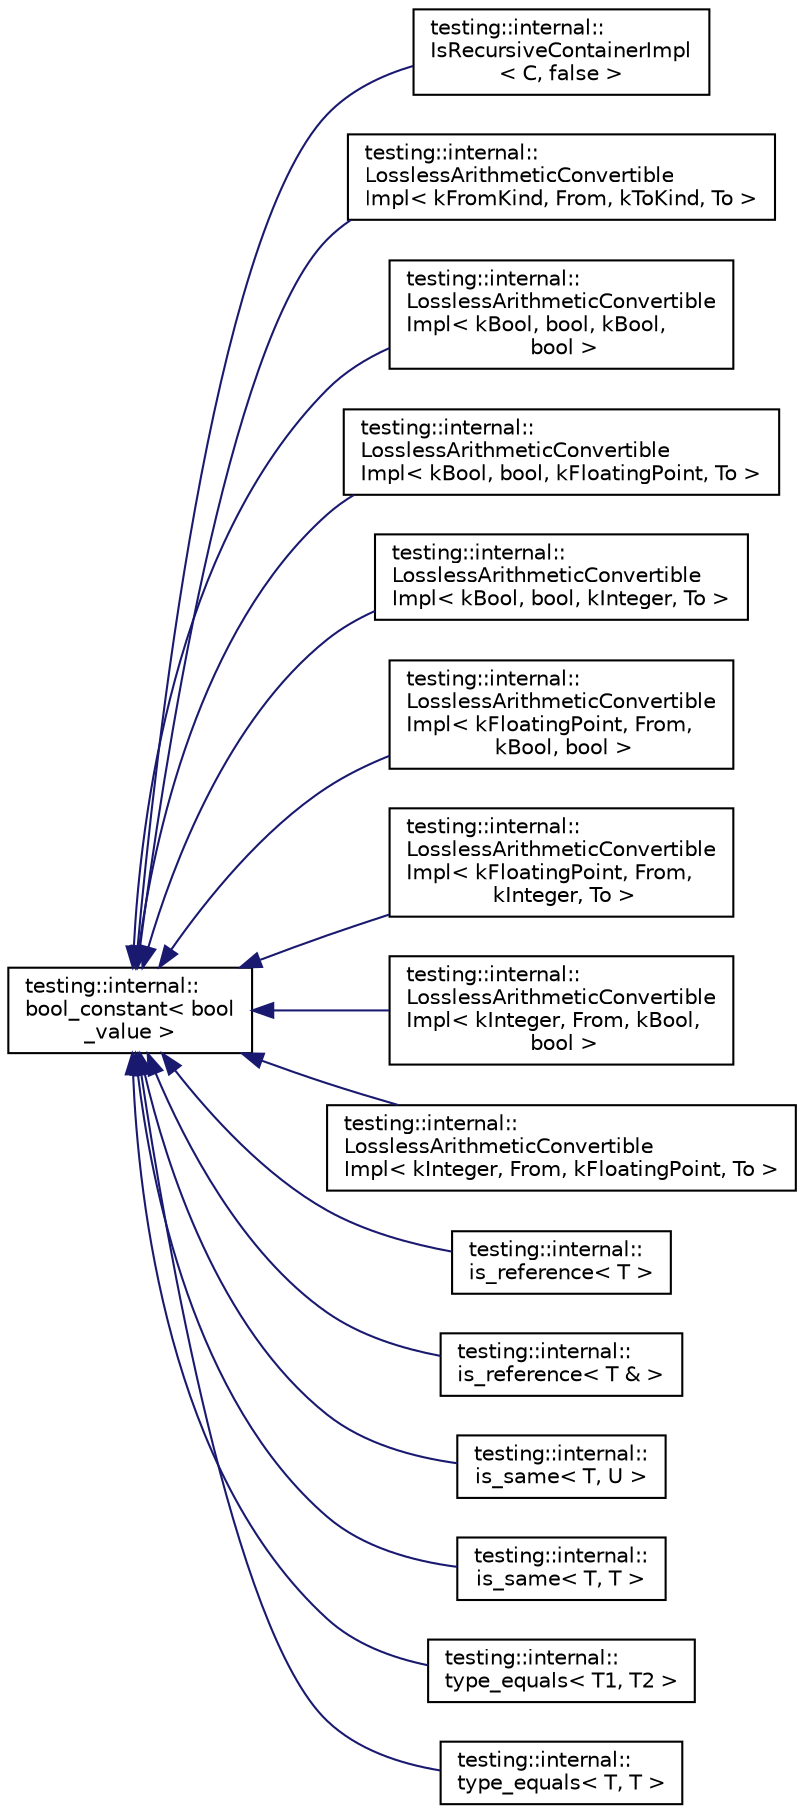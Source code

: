 digraph "类继承关系图"
{
 // LATEX_PDF_SIZE
  edge [fontname="Helvetica",fontsize="10",labelfontname="Helvetica",labelfontsize="10"];
  node [fontname="Helvetica",fontsize="10",shape=record];
  rankdir="LR";
  Node0 [label="testing::internal::\lbool_constant\< bool\l_value \>",height=0.2,width=0.4,color="black", fillcolor="white", style="filled",URL="$structtesting_1_1internal_1_1bool__constant.html",tooltip=" "];
  Node0 -> Node1 [dir="back",color="midnightblue",fontsize="10",style="solid",fontname="Helvetica"];
  Node1 [label="testing::internal::\lIsRecursiveContainerImpl\l\< C, false \>",height=0.2,width=0.4,color="black", fillcolor="white", style="filled",URL="$structtesting_1_1internal_1_1IsRecursiveContainerImpl_3_01C_00_01false_01_4.html",tooltip=" "];
  Node0 -> Node2 [dir="back",color="midnightblue",fontsize="10",style="solid",fontname="Helvetica"];
  Node2 [label="testing::internal::\lLosslessArithmeticConvertible\lImpl\< kFromKind, From, kToKind, To \>",height=0.2,width=0.4,color="black", fillcolor="white", style="filled",URL="$structtesting_1_1internal_1_1LosslessArithmeticConvertibleImpl.html",tooltip=" "];
  Node0 -> Node3 [dir="back",color="midnightblue",fontsize="10",style="solid",fontname="Helvetica"];
  Node3 [label="testing::internal::\lLosslessArithmeticConvertible\lImpl\< kBool, bool, kBool,\l bool \>",height=0.2,width=0.4,color="black", fillcolor="white", style="filled",URL="$structtesting_1_1internal_1_1LosslessArithmeticConvertibleImpl_3_01kBool_00_01bool_00_01kBool_00_01bool_01_4.html",tooltip=" "];
  Node0 -> Node4 [dir="back",color="midnightblue",fontsize="10",style="solid",fontname="Helvetica"];
  Node4 [label="testing::internal::\lLosslessArithmeticConvertible\lImpl\< kBool, bool, kFloatingPoint, To \>",height=0.2,width=0.4,color="black", fillcolor="white", style="filled",URL="$structtesting_1_1internal_1_1LosslessArithmeticConvertibleImpl_3_01kBool_00_01bool_00_01kFloatingPoint_00_01To_01_4.html",tooltip=" "];
  Node0 -> Node5 [dir="back",color="midnightblue",fontsize="10",style="solid",fontname="Helvetica"];
  Node5 [label="testing::internal::\lLosslessArithmeticConvertible\lImpl\< kBool, bool, kInteger, To \>",height=0.2,width=0.4,color="black", fillcolor="white", style="filled",URL="$structtesting_1_1internal_1_1LosslessArithmeticConvertibleImpl_3_01kBool_00_01bool_00_01kInteger_00_01To_01_4.html",tooltip=" "];
  Node0 -> Node6 [dir="back",color="midnightblue",fontsize="10",style="solid",fontname="Helvetica"];
  Node6 [label="testing::internal::\lLosslessArithmeticConvertible\lImpl\< kFloatingPoint, From,\l kBool, bool \>",height=0.2,width=0.4,color="black", fillcolor="white", style="filled",URL="$structtesting_1_1internal_1_1LosslessArithmeticConvertibleImpl_3_01kFloatingPoint_00_01From_00_01kBool_00_01bool_01_4.html",tooltip=" "];
  Node0 -> Node7 [dir="back",color="midnightblue",fontsize="10",style="solid",fontname="Helvetica"];
  Node7 [label="testing::internal::\lLosslessArithmeticConvertible\lImpl\< kFloatingPoint, From,\l kInteger, To \>",height=0.2,width=0.4,color="black", fillcolor="white", style="filled",URL="$structtesting_1_1internal_1_1LosslessArithmeticConvertibleImpl_3_01kFloatingPoint_00_01From_00_01kInteger_00_01To_01_4.html",tooltip=" "];
  Node0 -> Node8 [dir="back",color="midnightblue",fontsize="10",style="solid",fontname="Helvetica"];
  Node8 [label="testing::internal::\lLosslessArithmeticConvertible\lImpl\< kInteger, From, kBool,\l bool \>",height=0.2,width=0.4,color="black", fillcolor="white", style="filled",URL="$structtesting_1_1internal_1_1LosslessArithmeticConvertibleImpl_3_01kInteger_00_01From_00_01kBool_00_01bool_01_4.html",tooltip=" "];
  Node0 -> Node9 [dir="back",color="midnightblue",fontsize="10",style="solid",fontname="Helvetica"];
  Node9 [label="testing::internal::\lLosslessArithmeticConvertible\lImpl\< kInteger, From, kFloatingPoint, To \>",height=0.2,width=0.4,color="black", fillcolor="white", style="filled",URL="$structtesting_1_1internal_1_1LosslessArithmeticConvertibleImpl_3_01kInteger_00_01From_00_01kFloatingPoint_00_01To_01_4.html",tooltip=" "];
  Node0 -> Node10 [dir="back",color="midnightblue",fontsize="10",style="solid",fontname="Helvetica"];
  Node10 [label="testing::internal::\lis_reference\< T \>",height=0.2,width=0.4,color="black", fillcolor="white", style="filled",URL="$structtesting_1_1internal_1_1is__reference.html",tooltip=" "];
  Node0 -> Node11 [dir="back",color="midnightblue",fontsize="10",style="solid",fontname="Helvetica"];
  Node11 [label="testing::internal::\lis_reference\< T & \>",height=0.2,width=0.4,color="black", fillcolor="white", style="filled",URL="$structtesting_1_1internal_1_1is__reference_3_01T_01_6_01_4.html",tooltip=" "];
  Node0 -> Node12 [dir="back",color="midnightblue",fontsize="10",style="solid",fontname="Helvetica"];
  Node12 [label="testing::internal::\lis_same\< T, U \>",height=0.2,width=0.4,color="black", fillcolor="white", style="filled",URL="$structtesting_1_1internal_1_1is__same.html",tooltip=" "];
  Node0 -> Node13 [dir="back",color="midnightblue",fontsize="10",style="solid",fontname="Helvetica"];
  Node13 [label="testing::internal::\lis_same\< T, T \>",height=0.2,width=0.4,color="black", fillcolor="white", style="filled",URL="$structtesting_1_1internal_1_1is__same_3_01T_00_01T_01_4.html",tooltip=" "];
  Node0 -> Node14 [dir="back",color="midnightblue",fontsize="10",style="solid",fontname="Helvetica"];
  Node14 [label="testing::internal::\ltype_equals\< T1, T2 \>",height=0.2,width=0.4,color="black", fillcolor="white", style="filled",URL="$structtesting_1_1internal_1_1type__equals.html",tooltip=" "];
  Node0 -> Node15 [dir="back",color="midnightblue",fontsize="10",style="solid",fontname="Helvetica"];
  Node15 [label="testing::internal::\ltype_equals\< T, T \>",height=0.2,width=0.4,color="black", fillcolor="white", style="filled",URL="$structtesting_1_1internal_1_1type__equals_3_01T_00_01T_01_4.html",tooltip=" "];
}
